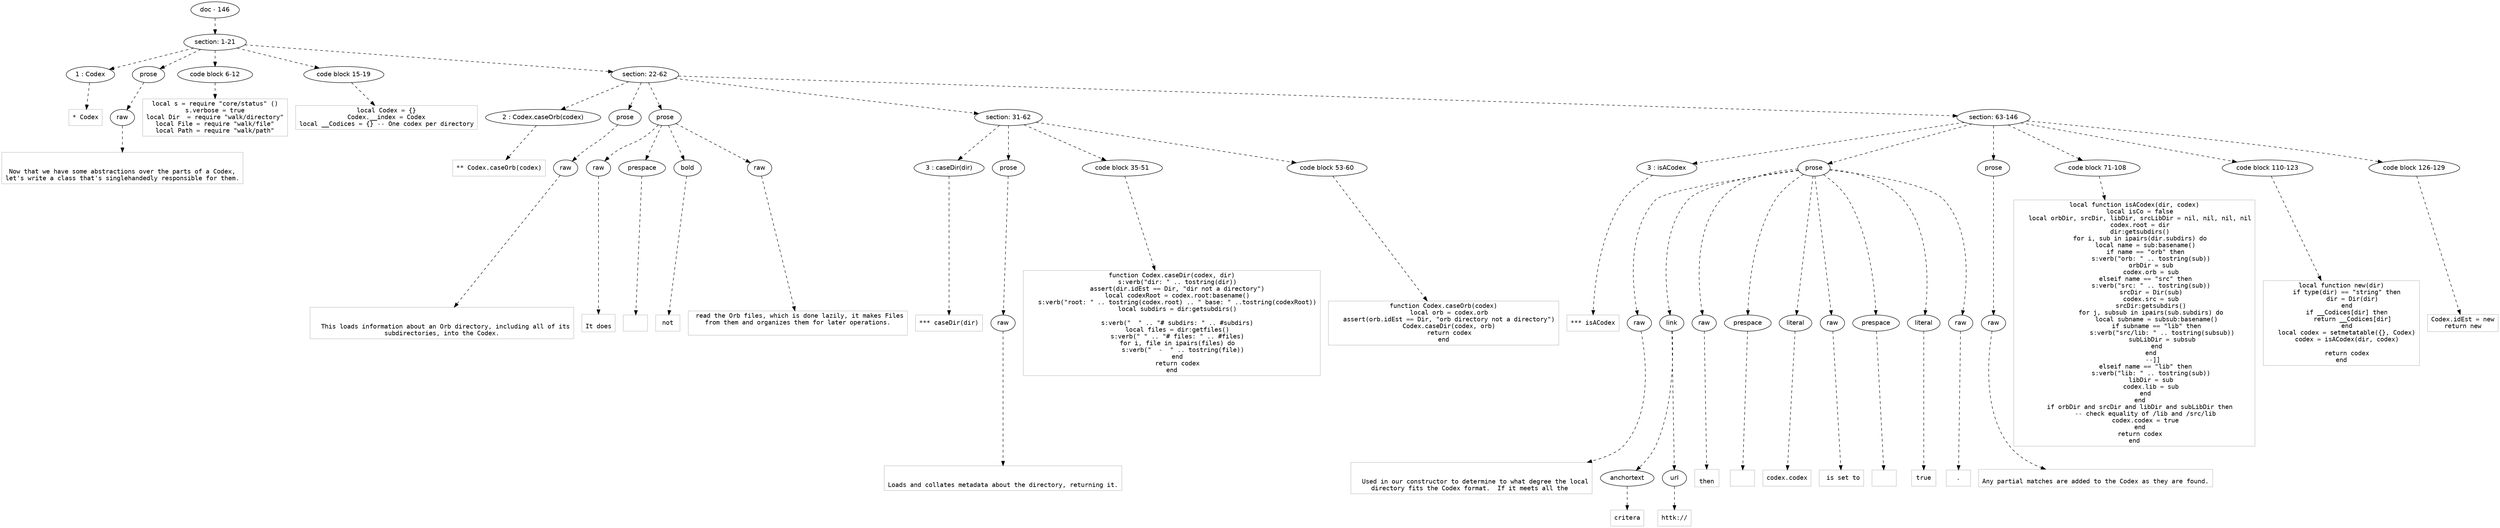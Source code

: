digraph lpegNode {

node [fontname=Helvetica]
edge [style=dashed]

doc_0 [label="doc - 146"]


doc_0 -> { section_1}
{rank=same; section_1}

section_1 [label="section: 1-21"]


// END RANK doc_0

section_1 -> { header_2 prose_3 codeblock_4 codeblock_5 section_6}
{rank=same; header_2 prose_3 codeblock_4 codeblock_5 section_6}

header_2 [label="1 : Codex"]

prose_3 [label="prose"]

codeblock_4 [label="code block 6-12"]

codeblock_5 [label="code block 15-19"]

section_6 [label="section: 22-62"]


// END RANK section_1

header_2 -> leaf_7
leaf_7  [color=Gray,shape=rectangle,fontname=Inconsolata,label="* Codex"]
// END RANK header_2

prose_3 -> { raw_8}
{rank=same; raw_8}

raw_8 [label="raw"]


// END RANK prose_3

raw_8 -> leaf_9
leaf_9  [color=Gray,shape=rectangle,fontname=Inconsolata,label="

Now that we have some abstractions over the parts of a Codex,
let's write a class that's singlehandedly responsible for them.
"]
// END RANK raw_8

codeblock_4 -> leaf_10
leaf_10  [color=Gray,shape=rectangle,fontname=Inconsolata,label="local s = require \"core/status\" ()
s.verbose = true
local Dir  = require \"walk/directory\"
local File = require \"walk/file\"
local Path = require \"walk/path\""]
// END RANK codeblock_4

codeblock_5 -> leaf_11
leaf_11  [color=Gray,shape=rectangle,fontname=Inconsolata,label="local Codex = {}
Codex.__index = Codex
local __Codices = {} -- One codex per directory"]
// END RANK codeblock_5

section_6 -> { header_12 prose_13 prose_14 section_15 section_16}
{rank=same; header_12 prose_13 prose_14 section_15 section_16}

header_12 [label="2 : Codex.caseOrb(codex)"]

prose_13 [label="prose"]

prose_14 [label="prose"]

section_15 [label="section: 31-62"]

section_16 [label="section: 63-146"]


// END RANK section_6

header_12 -> leaf_17
leaf_17  [color=Gray,shape=rectangle,fontname=Inconsolata,label="** Codex.caseOrb(codex)"]
// END RANK header_12

prose_13 -> { raw_18}
{rank=same; raw_18}

raw_18 [label="raw"]


// END RANK prose_13

raw_18 -> leaf_19
leaf_19  [color=Gray,shape=rectangle,fontname=Inconsolata,label="

  This loads information about an Orb directory, including all of its
subdirectories, into the Codex.
"]
// END RANK raw_18

prose_14 -> { raw_20 prespace_21 bold_22 raw_23}
{rank=same; raw_20 prespace_21 bold_22 raw_23}

raw_20 [label="raw"]

prespace_21 [label="prespace"]

bold_22 [label="bold"]

raw_23 [label="raw"]


// END RANK prose_14

raw_20 -> leaf_24
leaf_24  [color=Gray,shape=rectangle,fontname=Inconsolata,label="
It does"]
// END RANK raw_20

prespace_21 -> leaf_25
leaf_25  [color=Gray,shape=rectangle,fontname=Inconsolata,label=" "]
// END RANK prespace_21

bold_22 -> leaf_26
leaf_26  [color=Gray,shape=rectangle,fontname=Inconsolata,label="not"]
// END RANK bold_22

raw_23 -> leaf_27
leaf_27  [color=Gray,shape=rectangle,fontname=Inconsolata,label=" read the Orb files, which is done lazily, it makes Files
from them and organizes them for later operations.

"]
// END RANK raw_23

section_15 -> { header_28 prose_29 codeblock_30 codeblock_31}
{rank=same; header_28 prose_29 codeblock_30 codeblock_31}

header_28 [label="3 : caseDir(dir)"]

prose_29 [label="prose"]

codeblock_30 [label="code block 35-51"]

codeblock_31 [label="code block 53-60"]


// END RANK section_15

header_28 -> leaf_32
leaf_32  [color=Gray,shape=rectangle,fontname=Inconsolata,label="*** caseDir(dir)"]
// END RANK header_28

prose_29 -> { raw_33}
{rank=same; raw_33}

raw_33 [label="raw"]


// END RANK prose_29

raw_33 -> leaf_34
leaf_34  [color=Gray,shape=rectangle,fontname=Inconsolata,label="

Loads and collates metadata about the directory, returning it.
"]
// END RANK raw_33

codeblock_30 -> leaf_35
leaf_35  [color=Gray,shape=rectangle,fontname=Inconsolata,label="function Codex.caseDir(codex, dir)
   s:verb(\"dir: \" .. tostring(dir))
   assert(dir.idEst == Dir, \"dir not a directory\")
   local codexRoot = codex.root:basename()
   s:verb(\"root: \" .. tostring(codex.root) .. \" base: \" ..tostring(codexRoot))
   local subdirs = dir:getsubdirs()

   s:verb(\"  \" .. \"# subdirs: \" .. #subdirs)
   local files = dir:getfiles()
   s:verb(\" \" .. \"# files: \" .. #files)
   for i, file in ipairs(files) do
      s:verb(\"  -  \" .. tostring(file))
   end
   return codex
end"]
// END RANK codeblock_30

codeblock_31 -> leaf_36
leaf_36  [color=Gray,shape=rectangle,fontname=Inconsolata,label="function Codex.caseOrb(codex)
   local orb = codex.orb
   assert(orb.idEst == Dir, \"orb directory not a directory\")
   Codex.caseDir(codex, orb)
   return codex
end"]
// END RANK codeblock_31

section_16 -> { header_37 prose_38 prose_39 codeblock_40 codeblock_41 codeblock_42}
{rank=same; header_37 prose_38 prose_39 codeblock_40 codeblock_41 codeblock_42}

header_37 [label="3 : isACodex"]

prose_38 [label="prose"]

prose_39 [label="prose"]

codeblock_40 [label="code block 71-108"]

codeblock_41 [label="code block 110-123"]

codeblock_42 [label="code block 126-129"]


// END RANK section_16

header_37 -> leaf_43
leaf_43  [color=Gray,shape=rectangle,fontname=Inconsolata,label="*** isACodex"]
// END RANK header_37

prose_38 -> { raw_44 link_45 raw_46 prespace_47 literal_48 raw_49 prespace_50 literal_51 raw_52}
{rank=same; raw_44 link_45 raw_46 prespace_47 literal_48 raw_49 prespace_50 literal_51 raw_52}

raw_44 [label="raw"]

link_45 [label="link"]

raw_46 [label="raw"]

prespace_47 [label="prespace"]

literal_48 [label="literal"]

raw_49 [label="raw"]

prespace_50 [label="prespace"]

literal_51 [label="literal"]

raw_52 [label="raw"]


// END RANK prose_38

raw_44 -> leaf_53
leaf_53  [color=Gray,shape=rectangle,fontname=Inconsolata,label="

  Used in our constructor to determine to what degree the local
directory fits the Codex format.  If it meets all the "]
// END RANK raw_44

link_45 -> { anchortext_54 url_55}
{rank=same; anchortext_54 url_55}

anchortext_54 [label="anchortext"]

url_55 [label="url"]


// END RANK link_45

anchortext_54 -> leaf_56
leaf_56  [color=Gray,shape=rectangle,fontname=Inconsolata,label="critera"]
// END RANK anchortext_54

url_55 -> leaf_57
leaf_57  [color=Gray,shape=rectangle,fontname=Inconsolata,label="httk://"]
// END RANK url_55

raw_46 -> leaf_58
leaf_58  [color=Gray,shape=rectangle,fontname=Inconsolata,label="
then"]
// END RANK raw_46

prespace_47 -> leaf_59
leaf_59  [color=Gray,shape=rectangle,fontname=Inconsolata,label=" "]
// END RANK prespace_47

literal_48 -> leaf_60
leaf_60  [color=Gray,shape=rectangle,fontname=Inconsolata,label="codex.codex"]
// END RANK literal_48

raw_49 -> leaf_61
leaf_61  [color=Gray,shape=rectangle,fontname=Inconsolata,label=" is set to"]
// END RANK raw_49

prespace_50 -> leaf_62
leaf_62  [color=Gray,shape=rectangle,fontname=Inconsolata,label=" "]
// END RANK prespace_50

literal_51 -> leaf_63
leaf_63  [color=Gray,shape=rectangle,fontname=Inconsolata,label="true"]
// END RANK literal_51

raw_52 -> leaf_64
leaf_64  [color=Gray,shape=rectangle,fontname=Inconsolata,label=".
"]
// END RANK raw_52

prose_39 -> { raw_65}
{rank=same; raw_65}

raw_65 [label="raw"]


// END RANK prose_39

raw_65 -> leaf_66
leaf_66  [color=Gray,shape=rectangle,fontname=Inconsolata,label="
Any partial matches are added to the Codex as they are found.
"]
// END RANK raw_65

codeblock_40 -> leaf_67
leaf_67  [color=Gray,shape=rectangle,fontname=Inconsolata,label="local function isACodex(dir, codex)
   local isCo = false
   local orbDir, srcDir, libDir, srcLibDir = nil, nil, nil, nil
   codex.root = dir
   dir:getsubdirs()
   for i, sub in ipairs(dir.subdirs) do
      local name = sub:basename()
      if name == \"orb\" then
         s:verb(\"orb: \" .. tostring(sub))
         orbDir = sub
         codex.orb = sub
      elseif name == \"src\" then
         s:verb(\"src: \" .. tostring(sub))
         srcDir = Dir(sub)
         codex.src = sub
         srcDir:getsubdirs()
         for j, subsub in ipairs(sub.subdirs) do
            local subname = subsub:basename()
            if subname == \"lib\" then
               s:verb(\"src/lib: \" .. tostring(subsub))
               subLibDir = subsub
            end
         end
          --]]
      elseif name == \"lib\" then
         s:verb(\"lib: \" .. tostring(sub))
         libDir = sub
         codex.lib = sub
      end
   end
   if orbDir and srcDir and libDir and subLibDir then
      -- check equality of /lib and /src/lib
      codex.codex = true
   end
   return codex
end"]
// END RANK codeblock_40

codeblock_41 -> leaf_68
leaf_68  [color=Gray,shape=rectangle,fontname=Inconsolata,label="local function new(dir)
   if type(dir) == \"string\" then
      dir = Dir(dir)
   end
   if __Codices[dir] then
      return __Codices[dir]
   end
   local codex = setmetatable({}, Codex)
   codex = isACodex(dir, codex)

   return codex
end"]
// END RANK codeblock_41

codeblock_42 -> leaf_69
leaf_69  [color=Gray,shape=rectangle,fontname=Inconsolata,label="Codex.idEst = new
return new"]
// END RANK codeblock_42


}
